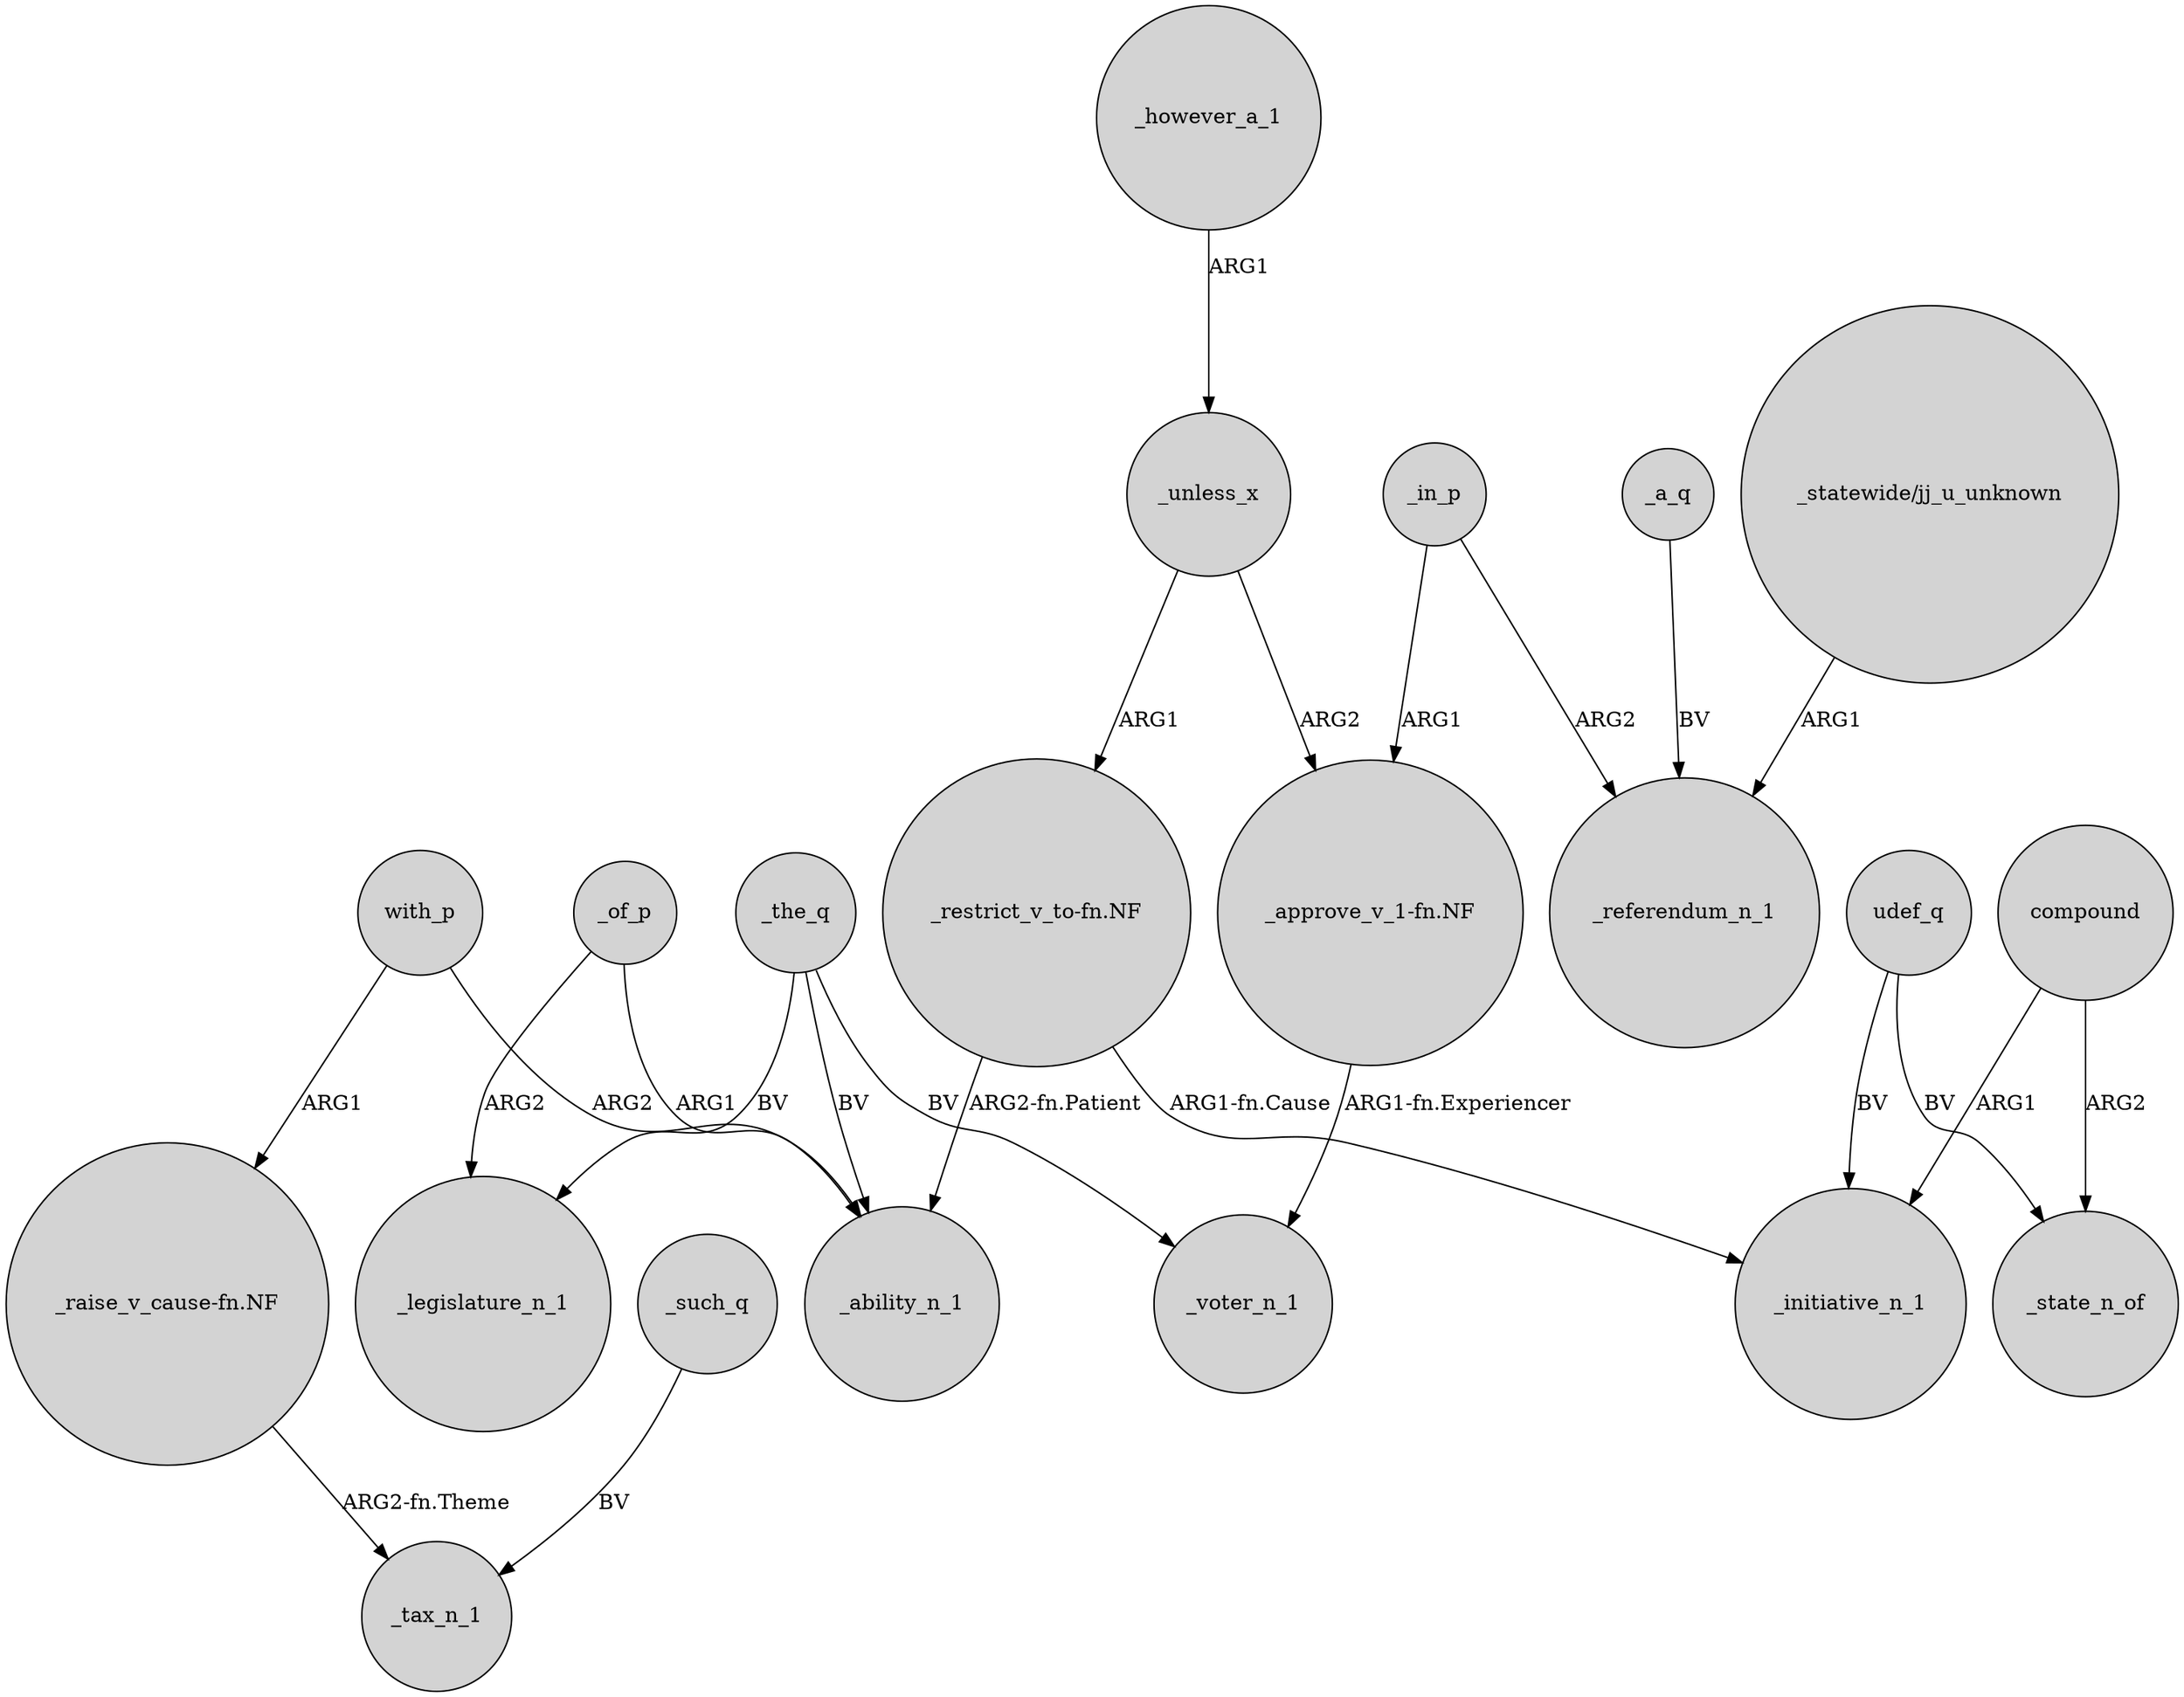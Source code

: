 digraph {
	node [shape=circle style=filled]
	"_restrict_v_to-fn.NF" -> _ability_n_1 [label="ARG2-fn.Patient"]
	udef_q -> _initiative_n_1 [label=BV]
	_in_p -> "_approve_v_1-fn.NF" [label=ARG1]
	"_raise_v_cause-fn.NF" -> _tax_n_1 [label="ARG2-fn.Theme"]
	udef_q -> _state_n_of [label=BV]
	with_p -> "_raise_v_cause-fn.NF" [label=ARG1]
	_unless_x -> "_restrict_v_to-fn.NF" [label=ARG1]
	_the_q -> _legislature_n_1 [label=BV]
	compound -> _state_n_of [label=ARG2]
	_the_q -> _voter_n_1 [label=BV]
	"_approve_v_1-fn.NF" -> _voter_n_1 [label="ARG1-fn.Experiencer"]
	_of_p -> _legislature_n_1 [label=ARG2]
	_however_a_1 -> _unless_x [label=ARG1]
	compound -> _initiative_n_1 [label=ARG1]
	with_p -> _ability_n_1 [label=ARG2]
	_a_q -> _referendum_n_1 [label=BV]
	"_statewide/jj_u_unknown" -> _referendum_n_1 [label=ARG1]
	_in_p -> _referendum_n_1 [label=ARG2]
	_of_p -> _ability_n_1 [label=ARG1]
	_the_q -> _ability_n_1 [label=BV]
	_unless_x -> "_approve_v_1-fn.NF" [label=ARG2]
	_such_q -> _tax_n_1 [label=BV]
	"_restrict_v_to-fn.NF" -> _initiative_n_1 [label="ARG1-fn.Cause"]
}
